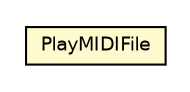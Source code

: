 #!/usr/local/bin/dot
#
# Class diagram 
# Generated by UMLGraph version R5_6-24-gf6e263 (http://www.umlgraph.org/)
#

digraph G {
	edge [fontname="Helvetica",fontsize=10,labelfontname="Helvetica",labelfontsize=10];
	node [fontname="Helvetica",fontsize=10,shape=plaintext];
	nodesep=0.25;
	ranksep=0.5;
	// com.rockhoppertech.music.examples.score.PlayMIDIFile
	c9372 [label=<<table title="com.rockhoppertech.music.examples.score.PlayMIDIFile" border="0" cellborder="1" cellspacing="0" cellpadding="2" port="p" bgcolor="lemonChiffon" href="./PlayMIDIFile.html">
		<tr><td><table border="0" cellspacing="0" cellpadding="1">
<tr><td align="center" balign="center"> PlayMIDIFile </td></tr>
		</table></td></tr>
		</table>>, URL="./PlayMIDIFile.html", fontname="Helvetica", fontcolor="black", fontsize=9.0];
}

